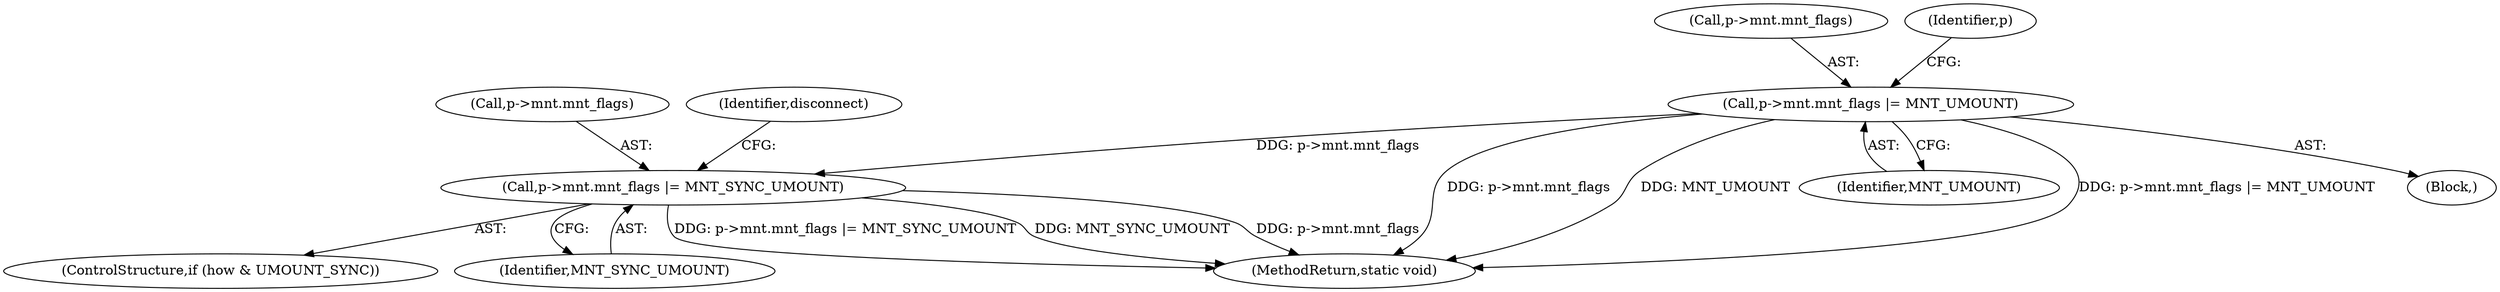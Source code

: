 digraph "0_linux_d29216842a85c7970c536108e093963f02714498_4@pointer" {
"1000128" [label="(Call,p->mnt.mnt_flags |= MNT_UMOUNT)"];
"1000196" [label="(Call,p->mnt.mnt_flags |= MNT_SYNC_UMOUNT)"];
"1000197" [label="(Call,p->mnt.mnt_flags)"];
"1000202" [label="(Identifier,MNT_SYNC_UMOUNT)"];
"1000129" [label="(Call,p->mnt.mnt_flags)"];
"1000134" [label="(Identifier,MNT_UMOUNT)"];
"1000204" [label="(Identifier,disconnect)"];
"1000256" [label="(MethodReturn,static void)"];
"1000138" [label="(Identifier,p)"];
"1000127" [label="(Block,)"];
"1000196" [label="(Call,p->mnt.mnt_flags |= MNT_SYNC_UMOUNT)"];
"1000192" [label="(ControlStructure,if (how & UMOUNT_SYNC))"];
"1000128" [label="(Call,p->mnt.mnt_flags |= MNT_UMOUNT)"];
"1000128" -> "1000127"  [label="AST: "];
"1000128" -> "1000134"  [label="CFG: "];
"1000129" -> "1000128"  [label="AST: "];
"1000134" -> "1000128"  [label="AST: "];
"1000138" -> "1000128"  [label="CFG: "];
"1000128" -> "1000256"  [label="DDG: p->mnt.mnt_flags"];
"1000128" -> "1000256"  [label="DDG: MNT_UMOUNT"];
"1000128" -> "1000256"  [label="DDG: p->mnt.mnt_flags |= MNT_UMOUNT"];
"1000128" -> "1000196"  [label="DDG: p->mnt.mnt_flags"];
"1000196" -> "1000192"  [label="AST: "];
"1000196" -> "1000202"  [label="CFG: "];
"1000197" -> "1000196"  [label="AST: "];
"1000202" -> "1000196"  [label="AST: "];
"1000204" -> "1000196"  [label="CFG: "];
"1000196" -> "1000256"  [label="DDG: p->mnt.mnt_flags"];
"1000196" -> "1000256"  [label="DDG: p->mnt.mnt_flags |= MNT_SYNC_UMOUNT"];
"1000196" -> "1000256"  [label="DDG: MNT_SYNC_UMOUNT"];
}
